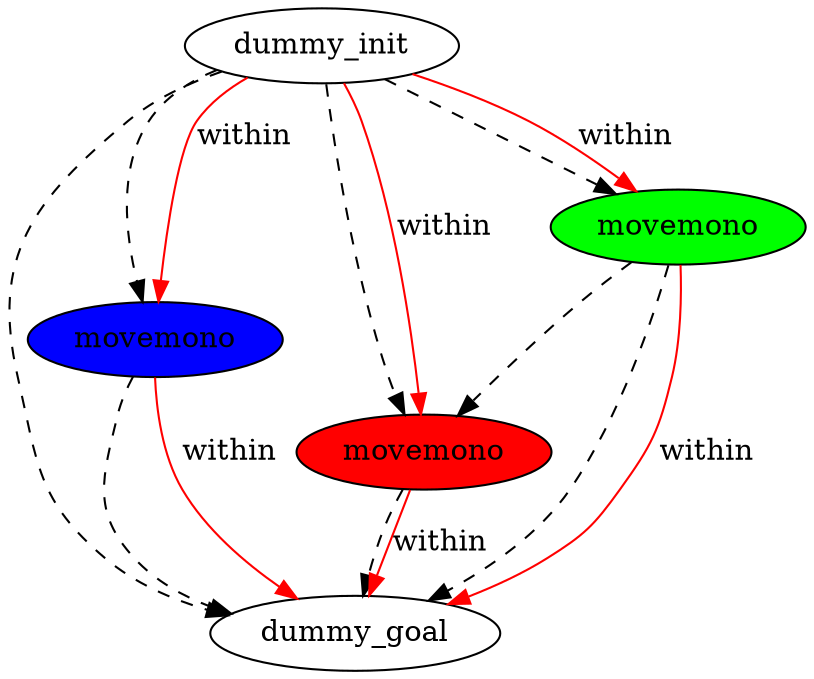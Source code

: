 digraph {
	"99d96906-17bc-399c-1613-5e13d9ea0055" [label=dummy_init fillcolor=white style=filled]
	"fabb2364-a4be-4e4b-69e5-c6e1f48d4c8c" [label=dummy_goal fillcolor=white style=filled]
	"d5d6ab99-2360-4ccf-4b2e-da84544d3500" [label=movemono fillcolor=blue style=filled]
	"72636386-fe29-c9b2-a5fa-fc31111c3918" [label=movemono fillcolor=red style=filled]
	"49d5deec-da6a-7c2e-ebc6-c400b2e7e413" [label=movemono fillcolor=green style=filled]
	"d5d6ab99-2360-4ccf-4b2e-da84544d3500" -> "fabb2364-a4be-4e4b-69e5-c6e1f48d4c8c" [color=black style=dashed]
	"49d5deec-da6a-7c2e-ebc6-c400b2e7e413" -> "72636386-fe29-c9b2-a5fa-fc31111c3918" [color=black style=dashed]
	"72636386-fe29-c9b2-a5fa-fc31111c3918" -> "fabb2364-a4be-4e4b-69e5-c6e1f48d4c8c" [color=black style=dashed]
	"99d96906-17bc-399c-1613-5e13d9ea0055" -> "49d5deec-da6a-7c2e-ebc6-c400b2e7e413" [color=black style=dashed]
	"99d96906-17bc-399c-1613-5e13d9ea0055" -> "fabb2364-a4be-4e4b-69e5-c6e1f48d4c8c" [color=black style=dashed]
	"49d5deec-da6a-7c2e-ebc6-c400b2e7e413" -> "fabb2364-a4be-4e4b-69e5-c6e1f48d4c8c" [color=black style=dashed]
	"99d96906-17bc-399c-1613-5e13d9ea0055" -> "d5d6ab99-2360-4ccf-4b2e-da84544d3500" [color=black style=dashed]
	"99d96906-17bc-399c-1613-5e13d9ea0055" -> "72636386-fe29-c9b2-a5fa-fc31111c3918" [color=black style=dashed]
	"99d96906-17bc-399c-1613-5e13d9ea0055" -> "72636386-fe29-c9b2-a5fa-fc31111c3918" [label=within color=red]
	"d5d6ab99-2360-4ccf-4b2e-da84544d3500" -> "fabb2364-a4be-4e4b-69e5-c6e1f48d4c8c" [label=within color=red]
	"49d5deec-da6a-7c2e-ebc6-c400b2e7e413" -> "fabb2364-a4be-4e4b-69e5-c6e1f48d4c8c" [label=within color=red]
	"99d96906-17bc-399c-1613-5e13d9ea0055" -> "49d5deec-da6a-7c2e-ebc6-c400b2e7e413" [label=within color=red]
	"99d96906-17bc-399c-1613-5e13d9ea0055" -> "d5d6ab99-2360-4ccf-4b2e-da84544d3500" [label=within color=red]
	"72636386-fe29-c9b2-a5fa-fc31111c3918" -> "fabb2364-a4be-4e4b-69e5-c6e1f48d4c8c" [label=within color=red]
}
